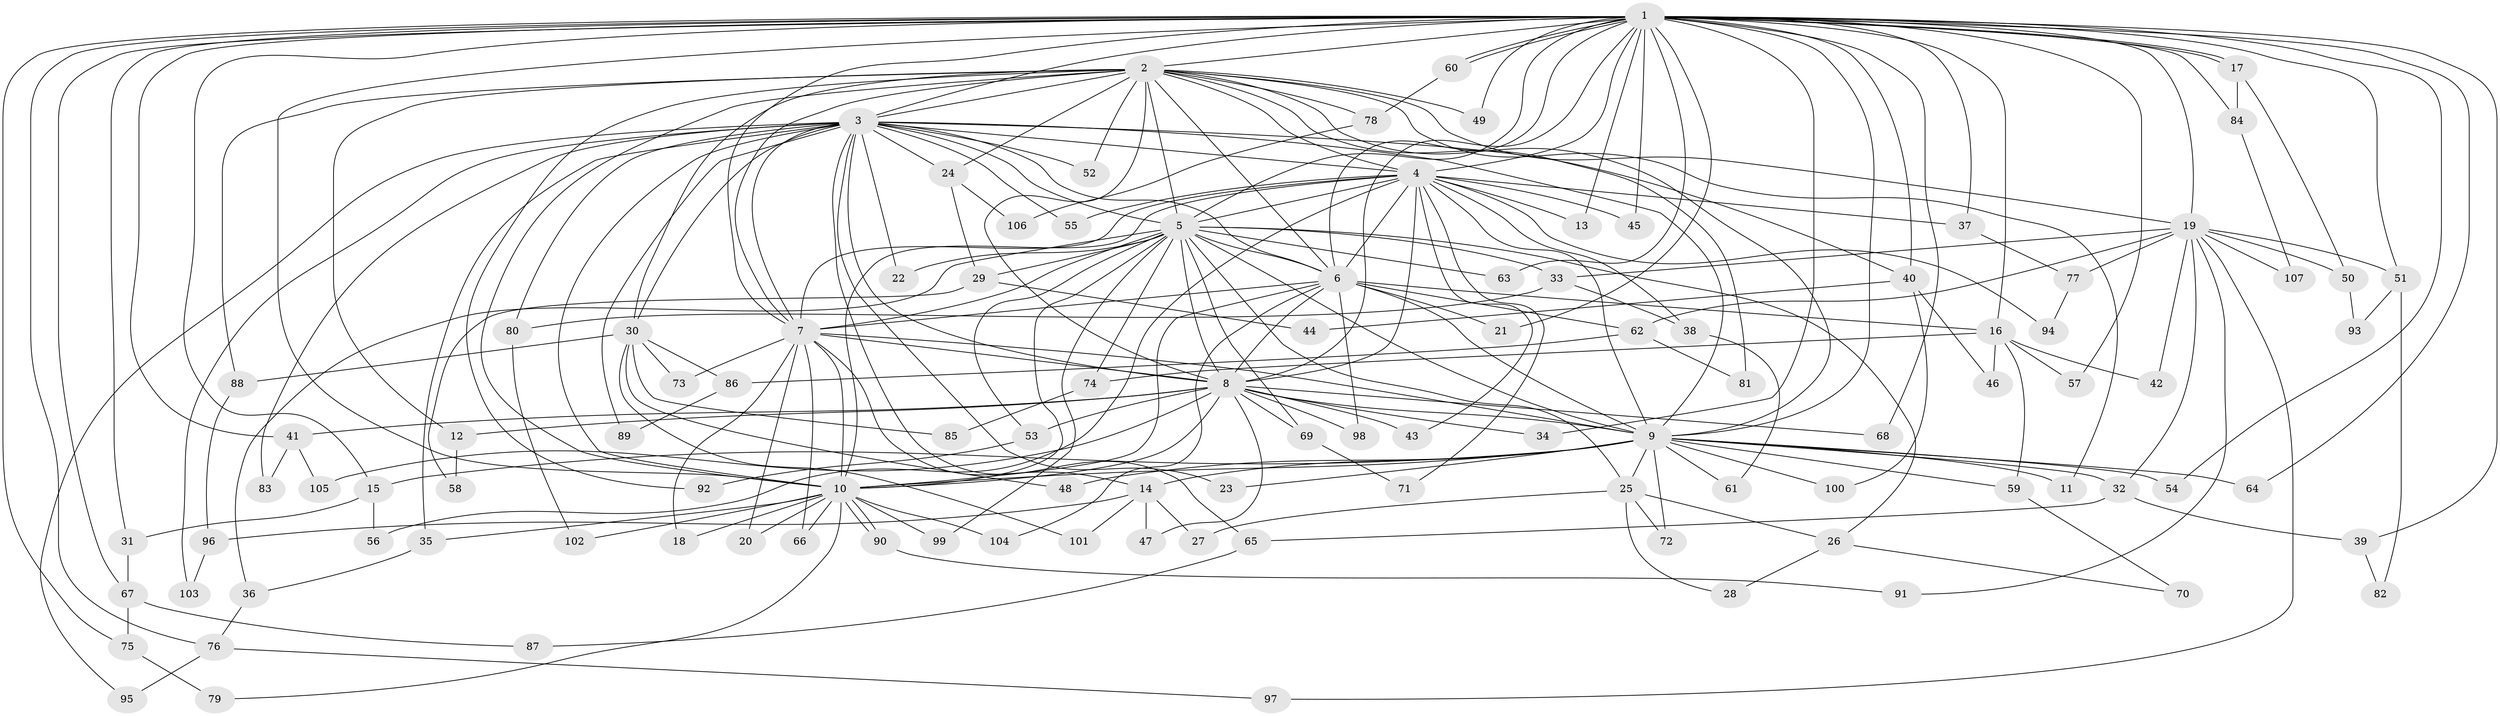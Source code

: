 // Generated by graph-tools (version 1.1) at 2025/25/03/09/25 03:25:46]
// undirected, 107 vertices, 239 edges
graph export_dot {
graph [start="1"]
  node [color=gray90,style=filled];
  1;
  2;
  3;
  4;
  5;
  6;
  7;
  8;
  9;
  10;
  11;
  12;
  13;
  14;
  15;
  16;
  17;
  18;
  19;
  20;
  21;
  22;
  23;
  24;
  25;
  26;
  27;
  28;
  29;
  30;
  31;
  32;
  33;
  34;
  35;
  36;
  37;
  38;
  39;
  40;
  41;
  42;
  43;
  44;
  45;
  46;
  47;
  48;
  49;
  50;
  51;
  52;
  53;
  54;
  55;
  56;
  57;
  58;
  59;
  60;
  61;
  62;
  63;
  64;
  65;
  66;
  67;
  68;
  69;
  70;
  71;
  72;
  73;
  74;
  75;
  76;
  77;
  78;
  79;
  80;
  81;
  82;
  83;
  84;
  85;
  86;
  87;
  88;
  89;
  90;
  91;
  92;
  93;
  94;
  95;
  96;
  97;
  98;
  99;
  100;
  101;
  102;
  103;
  104;
  105;
  106;
  107;
  1 -- 2;
  1 -- 3;
  1 -- 4;
  1 -- 5;
  1 -- 6;
  1 -- 7;
  1 -- 8;
  1 -- 9;
  1 -- 10;
  1 -- 13;
  1 -- 15;
  1 -- 16;
  1 -- 17;
  1 -- 17;
  1 -- 19;
  1 -- 21;
  1 -- 31;
  1 -- 34;
  1 -- 37;
  1 -- 39;
  1 -- 40;
  1 -- 41;
  1 -- 45;
  1 -- 49;
  1 -- 51;
  1 -- 54;
  1 -- 57;
  1 -- 60;
  1 -- 60;
  1 -- 63;
  1 -- 64;
  1 -- 67;
  1 -- 68;
  1 -- 75;
  1 -- 76;
  1 -- 84;
  2 -- 3;
  2 -- 4;
  2 -- 5;
  2 -- 6;
  2 -- 7;
  2 -- 8;
  2 -- 9;
  2 -- 10;
  2 -- 11;
  2 -- 12;
  2 -- 19;
  2 -- 24;
  2 -- 30;
  2 -- 49;
  2 -- 52;
  2 -- 78;
  2 -- 81;
  2 -- 88;
  2 -- 92;
  3 -- 4;
  3 -- 5;
  3 -- 6;
  3 -- 7;
  3 -- 8;
  3 -- 9;
  3 -- 10;
  3 -- 22;
  3 -- 23;
  3 -- 24;
  3 -- 30;
  3 -- 35;
  3 -- 40;
  3 -- 52;
  3 -- 55;
  3 -- 65;
  3 -- 80;
  3 -- 83;
  3 -- 89;
  3 -- 95;
  3 -- 103;
  4 -- 5;
  4 -- 6;
  4 -- 7;
  4 -- 8;
  4 -- 9;
  4 -- 10;
  4 -- 13;
  4 -- 37;
  4 -- 38;
  4 -- 43;
  4 -- 45;
  4 -- 55;
  4 -- 56;
  4 -- 71;
  4 -- 94;
  5 -- 6;
  5 -- 7;
  5 -- 8;
  5 -- 9;
  5 -- 10;
  5 -- 22;
  5 -- 25;
  5 -- 26;
  5 -- 29;
  5 -- 33;
  5 -- 36;
  5 -- 53;
  5 -- 63;
  5 -- 69;
  5 -- 74;
  5 -- 99;
  6 -- 7;
  6 -- 8;
  6 -- 9;
  6 -- 10;
  6 -- 16;
  6 -- 21;
  6 -- 62;
  6 -- 98;
  6 -- 104;
  7 -- 8;
  7 -- 9;
  7 -- 10;
  7 -- 14;
  7 -- 18;
  7 -- 20;
  7 -- 66;
  7 -- 73;
  8 -- 9;
  8 -- 10;
  8 -- 12;
  8 -- 34;
  8 -- 41;
  8 -- 43;
  8 -- 47;
  8 -- 53;
  8 -- 68;
  8 -- 69;
  8 -- 98;
  8 -- 105;
  9 -- 10;
  9 -- 11;
  9 -- 14;
  9 -- 15;
  9 -- 23;
  9 -- 25;
  9 -- 32;
  9 -- 48;
  9 -- 54;
  9 -- 59;
  9 -- 61;
  9 -- 64;
  9 -- 72;
  9 -- 100;
  10 -- 18;
  10 -- 20;
  10 -- 35;
  10 -- 66;
  10 -- 79;
  10 -- 90;
  10 -- 90;
  10 -- 99;
  10 -- 102;
  10 -- 104;
  12 -- 58;
  14 -- 27;
  14 -- 47;
  14 -- 96;
  14 -- 101;
  15 -- 31;
  15 -- 56;
  16 -- 42;
  16 -- 46;
  16 -- 57;
  16 -- 59;
  16 -- 74;
  17 -- 50;
  17 -- 84;
  19 -- 32;
  19 -- 33;
  19 -- 42;
  19 -- 50;
  19 -- 51;
  19 -- 62;
  19 -- 77;
  19 -- 91;
  19 -- 97;
  19 -- 107;
  24 -- 29;
  24 -- 106;
  25 -- 26;
  25 -- 27;
  25 -- 28;
  25 -- 72;
  26 -- 28;
  26 -- 70;
  29 -- 44;
  29 -- 58;
  30 -- 48;
  30 -- 73;
  30 -- 85;
  30 -- 86;
  30 -- 88;
  30 -- 101;
  31 -- 67;
  32 -- 39;
  32 -- 65;
  33 -- 38;
  33 -- 80;
  35 -- 36;
  36 -- 76;
  37 -- 77;
  38 -- 61;
  39 -- 82;
  40 -- 44;
  40 -- 46;
  40 -- 100;
  41 -- 83;
  41 -- 105;
  50 -- 93;
  51 -- 82;
  51 -- 93;
  53 -- 92;
  59 -- 70;
  60 -- 78;
  62 -- 81;
  62 -- 86;
  65 -- 87;
  67 -- 75;
  67 -- 87;
  69 -- 71;
  74 -- 85;
  75 -- 79;
  76 -- 95;
  76 -- 97;
  77 -- 94;
  78 -- 106;
  80 -- 102;
  84 -- 107;
  86 -- 89;
  88 -- 96;
  90 -- 91;
  96 -- 103;
}
